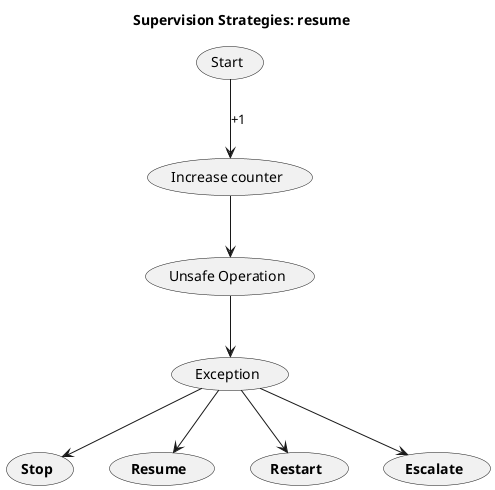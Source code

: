 @startuml
title Supervision Strategies: resume
(Start) --> (Increase counter) :+1
(Increase counter) --> (Unsafe Operation)
(Unsafe Operation) --> (Exception)
(Exception) -->(**Stop**)
(Exception) -->(**Resume**)
(Exception) -->(**Restart**)
(Exception) -->(**Escalate**)

@enduml
